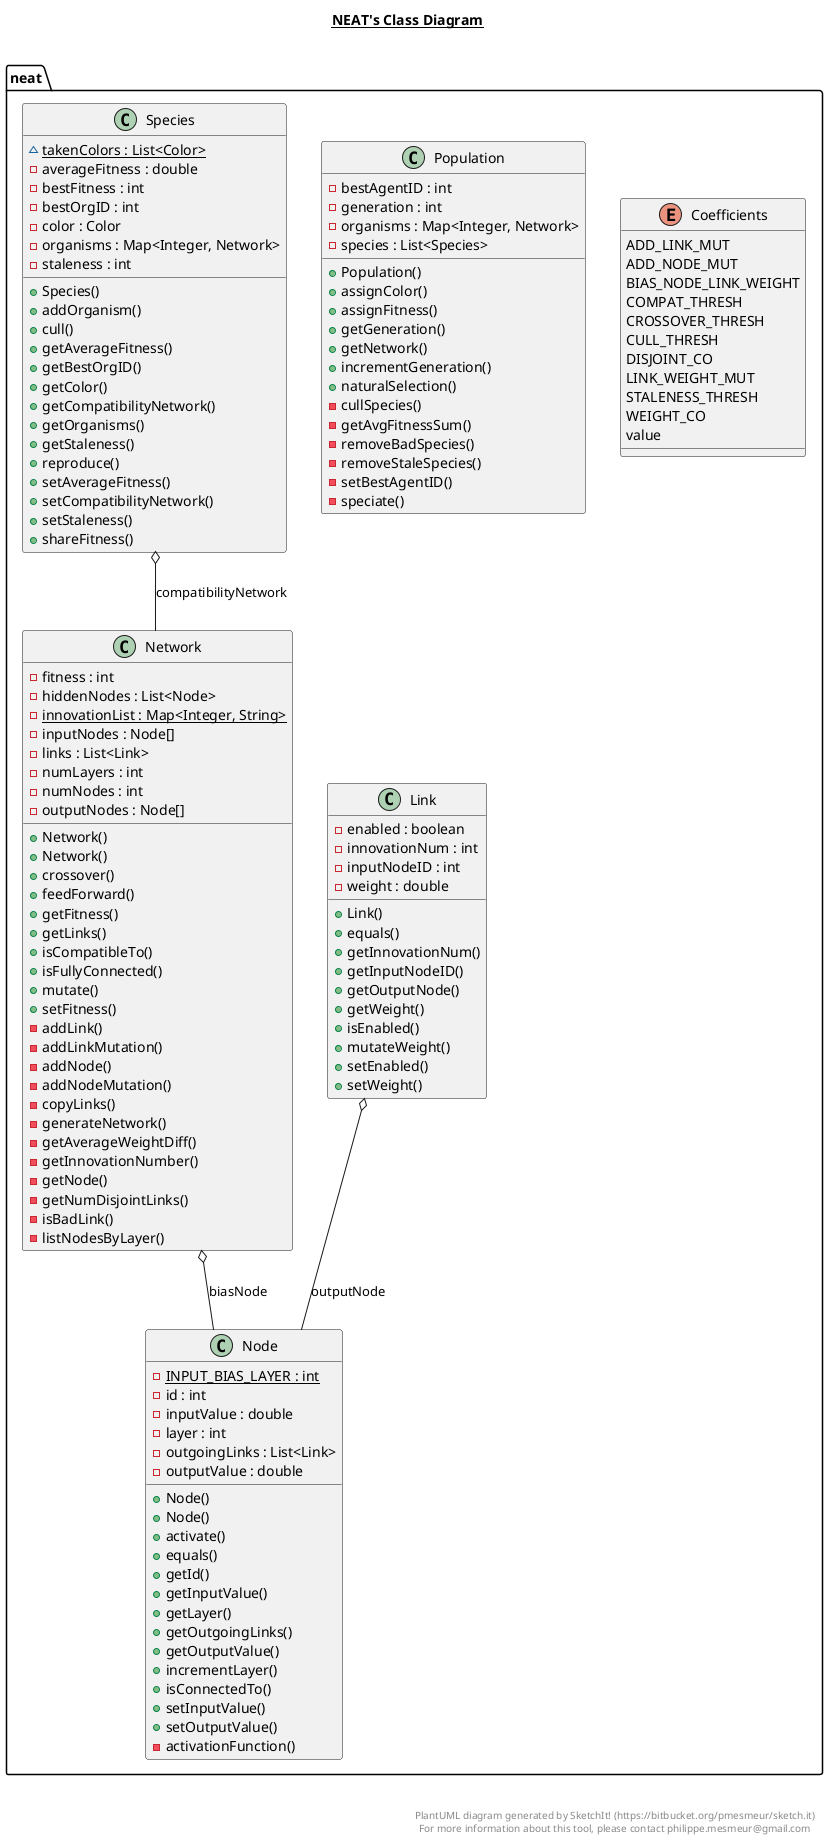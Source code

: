 @startuml

title __NEAT's Class Diagram__\n

  namespace neat {
    enum Coefficients {
      ADD_LINK_MUT
      ADD_NODE_MUT
      BIAS_NODE_LINK_WEIGHT
      COMPAT_THRESH
      CROSSOVER_THRESH
      CULL_THRESH
      DISJOINT_CO
      LINK_WEIGHT_MUT
      STALENESS_THRESH
      WEIGHT_CO
      value
    }
  }
  

  namespace neat {
    class neat.Link {
        - enabled : boolean
        - innovationNum : int
        - inputNodeID : int
        - weight : double
        + Link()
        + equals()
        + getInnovationNum()
        + getInputNodeID()
        + getOutputNode()
        + getWeight()
        + isEnabled()
        + mutateWeight()
        + setEnabled()
        + setWeight()
    }
  }
  

  namespace neat {
    class neat.Network {
        - fitness : int
        - hiddenNodes : List<Node>
        {static} - innovationList : Map<Integer, String>
        - inputNodes : Node[]
        - links : List<Link>
        - numLayers : int
        - numNodes : int
        - outputNodes : Node[]
        + Network()
        + Network()
        + crossover()
        + feedForward()
        + getFitness()
        + getLinks()
        + isCompatibleTo()
        + isFullyConnected()
        + mutate()
        + setFitness()
        - addLink()
        - addLinkMutation()
        - addNode()
        - addNodeMutation()
        - copyLinks()
        - generateNetwork()
        - getAverageWeightDiff()
        - getInnovationNumber()
        - getNode()
        - getNumDisjointLinks()
        - isBadLink()
        - listNodesByLayer()
    }
  }
  

  namespace neat {
    class neat.Node {
        {static} - INPUT_BIAS_LAYER : int
        - id : int
        - inputValue : double
        - layer : int
        - outgoingLinks : List<Link>
        - outputValue : double
        + Node()
        + Node()
        + activate()
        + equals()
        + getId()
        + getInputValue()
        + getLayer()
        + getOutgoingLinks()
        + getOutputValue()
        + incrementLayer()
        + isConnectedTo()
        + setInputValue()
        + setOutputValue()
        - activationFunction()
    }
  }
  

  namespace neat {
    class neat.Population {
        - bestAgentID : int
        - generation : int
        - organisms : Map<Integer, Network>
        - species : List<Species>
        + Population()
        + assignColor()
        + assignFitness()
        + getGeneration()
        + getNetwork()
        + incrementGeneration()
        + naturalSelection()
        - cullSpecies()
        - getAvgFitnessSum()
        - removeBadSpecies()
        - removeStaleSpecies()
        - setBestAgentID()
        - speciate()
    }
  }
  

  namespace neat {
    class neat.Species {
        {static} ~ takenColors : List<Color>
        - averageFitness : double
        - bestFitness : int
        - bestOrgID : int
        - color : Color
        - organisms : Map<Integer, Network>
        - staleness : int
        + Species()
        + addOrganism()
        + cull()
        + getAverageFitness()
        + getBestOrgID()
        + getColor()
        + getCompatibilityNetwork()
        + getOrganisms()
        + getStaleness()
        + reproduce()
        + setAverageFitness()
        + setCompatibilityNetwork()
        + setStaleness()
        + shareFitness()
    }
  }
  

  neat.Link o-- neat.Node : outputNode
  neat.Network o-- neat.Node : biasNode
  neat.Species o-- neat.Network : compatibilityNetwork


right footer


PlantUML diagram generated by SketchIt! (https://bitbucket.org/pmesmeur/sketch.it)
For more information about this tool, please contact philippe.mesmeur@gmail.com
endfooter

@enduml
